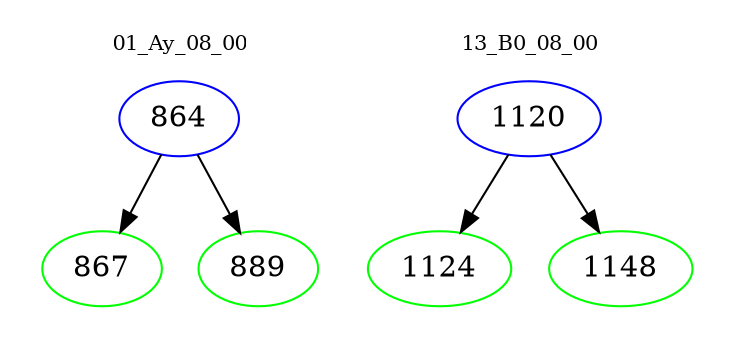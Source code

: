 digraph{
subgraph cluster_0 {
color = white
label = "01_Ay_08_00";
fontsize=10;
T0_864 [label="864", color="blue"]
T0_864 -> T0_867 [color="black"]
T0_867 [label="867", color="green"]
T0_864 -> T0_889 [color="black"]
T0_889 [label="889", color="green"]
}
subgraph cluster_1 {
color = white
label = "13_B0_08_00";
fontsize=10;
T1_1120 [label="1120", color="blue"]
T1_1120 -> T1_1124 [color="black"]
T1_1124 [label="1124", color="green"]
T1_1120 -> T1_1148 [color="black"]
T1_1148 [label="1148", color="green"]
}
}
